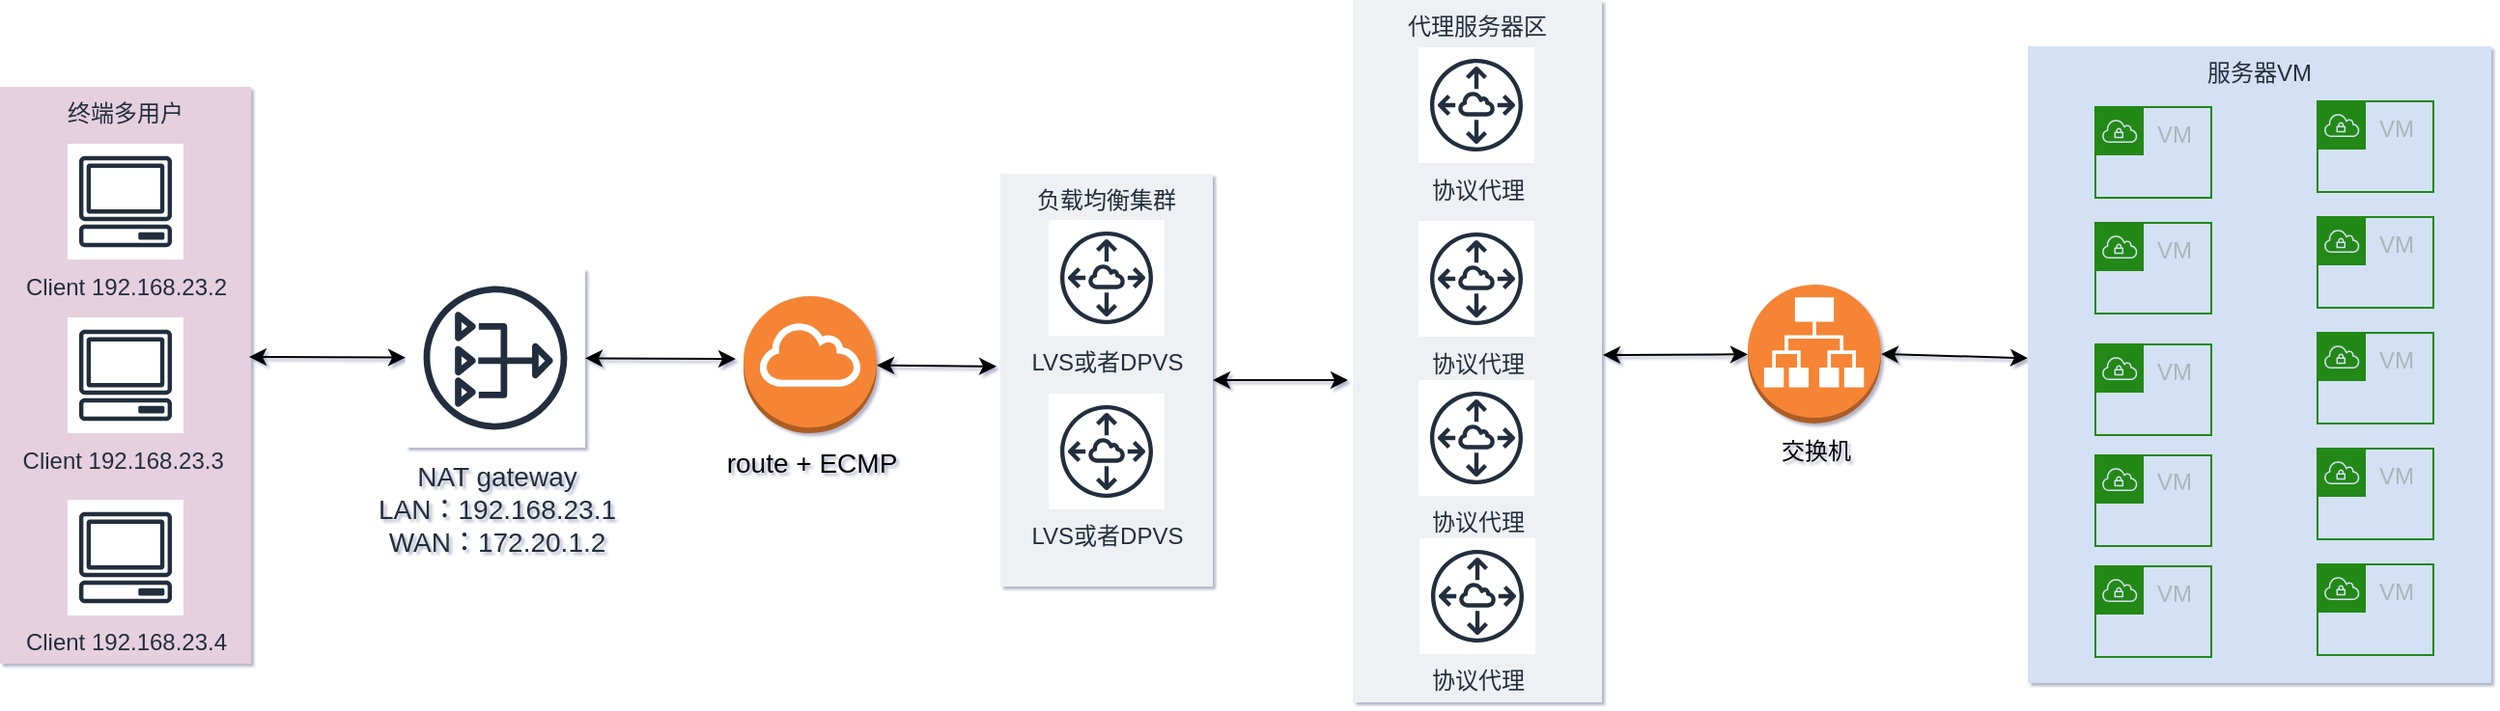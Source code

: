 <mxfile pages="1" version="11.2.1" type="github"><diagram id="MRrd1esmHLWBWTzO2pm3" name="Page-1"><mxGraphModel dx="1502" dy="585" grid="0" gridSize="10" guides="1" tooltips="1" connect="1" arrows="1" fold="1" page="0" pageScale="1" pageWidth="827" pageHeight="1169" math="0" shadow="1"><root><mxCell id="0"/><mxCell id="1" parent="0"/><mxCell id="CvY1Bjb4UncmeF6yXXBx-1" value="服务器VM" style="fillColor=#D4E1F5;strokeColor=none;dashed=0;verticalAlign=top;fontStyle=0;fontColor=#232F3D;" vertex="1" parent="1"><mxGeometry x="1030" y="399" width="240" height="330" as="geometry"/></mxCell><mxCell id="CvY1Bjb4UncmeF6yXXBx-2" value="终端多用户" style="fillColor=#E6D0DE;strokeColor=none;dashed=0;verticalAlign=top;fontStyle=0;fontColor=#232F3D;" vertex="1" parent="1"><mxGeometry x="-20" y="420" width="130" height="299" as="geometry"/></mxCell><mxCell id="CvY1Bjb4UncmeF6yXXBx-7" value="&lt;span style=&quot;font-size: 14px&quot;&gt;route + ECMP&lt;/span&gt;" style="outlineConnect=0;dashed=0;verticalLabelPosition=bottom;verticalAlign=top;align=center;html=1;shape=mxgraph.aws3.internet_gateway;fillColor=#F58534;gradientColor=none;" vertex="1" parent="1"><mxGeometry x="365" y="528.5" width="69" height="71" as="geometry"/></mxCell><mxCell id="CvY1Bjb4UncmeF6yXXBx-8" value="Client 192.168.23.2" style="outlineConnect=0;fontColor=#232F3E;gradientColor=none;strokeColor=#232F3E;fillColor=#ffffff;dashed=0;verticalLabelPosition=bottom;verticalAlign=top;align=center;html=1;fontSize=12;fontStyle=0;aspect=fixed;shape=mxgraph.aws4.resourceIcon;resIcon=mxgraph.aws4.client;" vertex="1" parent="1"><mxGeometry x="15" y="449.5" width="60" height="60" as="geometry"/></mxCell><mxCell id="CvY1Bjb4UncmeF6yXXBx-10" value="&lt;font style=&quot;font-size: 14px&quot;&gt;NAT gateway&lt;br&gt;LAN：192.168.23.1&lt;br&gt;WAN：172.20.1.2&lt;br&gt;&lt;/font&gt;" style="outlineConnect=0;fontColor=#232F3E;gradientColor=none;strokeColor=#232F3E;fillColor=#ffffff;dashed=0;verticalLabelPosition=bottom;verticalAlign=top;align=center;html=1;fontSize=12;fontStyle=0;aspect=fixed;shape=mxgraph.aws4.resourceIcon;resIcon=mxgraph.aws4.nat_gateway;" vertex="1" parent="1"><mxGeometry x="190" y="514" width="93" height="93" as="geometry"/></mxCell><mxCell id="CvY1Bjb4UncmeF6yXXBx-11" value="Client 192.168.23.3&amp;nbsp;&lt;br&gt;" style="outlineConnect=0;fontColor=#232F3E;gradientColor=none;strokeColor=#232F3E;fillColor=#ffffff;dashed=0;verticalLabelPosition=bottom;verticalAlign=top;align=center;html=1;fontSize=12;fontStyle=0;aspect=fixed;shape=mxgraph.aws4.resourceIcon;resIcon=mxgraph.aws4.client;" vertex="1" parent="1"><mxGeometry x="15" y="539.5" width="60" height="60" as="geometry"/></mxCell><mxCell id="CvY1Bjb4UncmeF6yXXBx-12" value="Client 192.168.23.4" style="outlineConnect=0;fontColor=#232F3E;gradientColor=none;strokeColor=#232F3E;fillColor=#ffffff;dashed=0;verticalLabelPosition=bottom;verticalAlign=top;align=center;html=1;fontSize=12;fontStyle=0;aspect=fixed;shape=mxgraph.aws4.resourceIcon;resIcon=mxgraph.aws4.client;" vertex="1" parent="1"><mxGeometry x="15" y="634" width="60" height="60" as="geometry"/></mxCell><mxCell id="CvY1Bjb4UncmeF6yXXBx-13" value="代理服务器区" style="fillColor=#EFF0F3;strokeColor=none;dashed=0;verticalAlign=top;fontStyle=0;fontColor=#232F3D;" vertex="1" parent="1"><mxGeometry x="680.5" y="375" width="129" height="364" as="geometry"/></mxCell><mxCell id="CvY1Bjb4UncmeF6yXXBx-14" value="协议代理&lt;br&gt;" style="outlineConnect=0;fontColor=#232F3E;gradientColor=none;strokeColor=#232F3E;fillColor=#ffffff;dashed=0;verticalLabelPosition=bottom;verticalAlign=top;align=center;html=1;fontSize=12;fontStyle=0;aspect=fixed;shape=mxgraph.aws4.resourceIcon;resIcon=mxgraph.aws4.peering;" vertex="1" parent="1"><mxGeometry x="714.5" y="489.5" width="60" height="60" as="geometry"/></mxCell><mxCell id="CvY1Bjb4UncmeF6yXXBx-16" value="协议代理&lt;br&gt;" style="outlineConnect=0;fontColor=#232F3E;gradientColor=none;strokeColor=#232F3E;fillColor=#ffffff;dashed=0;verticalLabelPosition=bottom;verticalAlign=top;align=center;html=1;fontSize=12;fontStyle=0;aspect=fixed;shape=mxgraph.aws4.resourceIcon;resIcon=mxgraph.aws4.peering;" vertex="1" parent="1"><mxGeometry x="714.5" y="572" width="60" height="60" as="geometry"/></mxCell><mxCell id="CvY1Bjb4UncmeF6yXXBx-20" value="VM" style="points=[[0,0],[0.25,0],[0.5,0],[0.75,0],[1,0],[1,0.25],[1,0.5],[1,0.75],[1,1],[0.75,1],[0.5,1],[0.25,1],[0,1],[0,0.75],[0,0.5],[0,0.25]];outlineConnect=0;gradientColor=none;html=1;whiteSpace=wrap;fontSize=12;fontStyle=0;shape=mxgraph.aws4.group;grIcon=mxgraph.aws4.group_vpc;strokeColor=#248814;fillColor=none;verticalAlign=top;align=left;spacingLeft=30;fontColor=#AAB7B8;dashed=0;" vertex="1" parent="1"><mxGeometry x="1065" y="430.5" width="60" height="47" as="geometry"/></mxCell><mxCell id="CvY1Bjb4UncmeF6yXXBx-21" value="VM" style="points=[[0,0],[0.25,0],[0.5,0],[0.75,0],[1,0],[1,0.25],[1,0.5],[1,0.75],[1,1],[0.75,1],[0.5,1],[0.25,1],[0,1],[0,0.75],[0,0.5],[0,0.25]];outlineConnect=0;gradientColor=none;html=1;whiteSpace=wrap;fontSize=12;fontStyle=0;shape=mxgraph.aws4.group;grIcon=mxgraph.aws4.group_vpc;strokeColor=#248814;fillColor=none;verticalAlign=top;align=left;spacingLeft=30;fontColor=#AAB7B8;dashed=0;" vertex="1" parent="1"><mxGeometry x="1065" y="490.5" width="60" height="47" as="geometry"/></mxCell><mxCell id="CvY1Bjb4UncmeF6yXXBx-22" value="VM" style="points=[[0,0],[0.25,0],[0.5,0],[0.75,0],[1,0],[1,0.25],[1,0.5],[1,0.75],[1,1],[0.75,1],[0.5,1],[0.25,1],[0,1],[0,0.75],[0,0.5],[0,0.25]];outlineConnect=0;gradientColor=none;html=1;whiteSpace=wrap;fontSize=12;fontStyle=0;shape=mxgraph.aws4.group;grIcon=mxgraph.aws4.group_vpc;strokeColor=#248814;fillColor=none;verticalAlign=top;align=left;spacingLeft=30;fontColor=#AAB7B8;dashed=0;" vertex="1" parent="1"><mxGeometry x="1065" y="553.5" width="60" height="47" as="geometry"/></mxCell><mxCell id="CvY1Bjb4UncmeF6yXXBx-23" value="VM" style="points=[[0,0],[0.25,0],[0.5,0],[0.75,0],[1,0],[1,0.25],[1,0.5],[1,0.75],[1,1],[0.75,1],[0.5,1],[0.25,1],[0,1],[0,0.75],[0,0.5],[0,0.25]];outlineConnect=0;gradientColor=none;html=1;whiteSpace=wrap;fontSize=12;fontStyle=0;shape=mxgraph.aws4.group;grIcon=mxgraph.aws4.group_vpc;strokeColor=#248814;fillColor=none;verticalAlign=top;align=left;spacingLeft=30;fontColor=#AAB7B8;dashed=0;" vertex="1" parent="1"><mxGeometry x="1065" y="611" width="60" height="47" as="geometry"/></mxCell><mxCell id="CvY1Bjb4UncmeF6yXXBx-24" value="VM" style="points=[[0,0],[0.25,0],[0.5,0],[0.75,0],[1,0],[1,0.25],[1,0.5],[1,0.75],[1,1],[0.75,1],[0.5,1],[0.25,1],[0,1],[0,0.75],[0,0.5],[0,0.25]];outlineConnect=0;gradientColor=none;html=1;whiteSpace=wrap;fontSize=12;fontStyle=0;shape=mxgraph.aws4.group;grIcon=mxgraph.aws4.group_vpc;strokeColor=#248814;fillColor=none;verticalAlign=top;align=left;spacingLeft=30;fontColor=#AAB7B8;dashed=0;" vertex="1" parent="1"><mxGeometry x="1065" y="668.5" width="60" height="47" as="geometry"/></mxCell><mxCell id="CvY1Bjb4UncmeF6yXXBx-27" value="交换机" style="outlineConnect=0;dashed=0;verticalLabelPosition=bottom;verticalAlign=top;align=center;html=1;shape=mxgraph.aws3.application_load_balancer;fillColor=#F58536;gradientColor=none;" vertex="1" parent="1"><mxGeometry x="885" y="522.5" width="69" height="72" as="geometry"/></mxCell><mxCell id="CvY1Bjb4UncmeF6yXXBx-28" value="VM" style="points=[[0,0],[0.25,0],[0.5,0],[0.75,0],[1,0],[1,0.25],[1,0.5],[1,0.75],[1,1],[0.75,1],[0.5,1],[0.25,1],[0,1],[0,0.75],[0,0.5],[0,0.25]];outlineConnect=0;gradientColor=none;html=1;whiteSpace=wrap;fontSize=12;fontStyle=0;shape=mxgraph.aws4.group;grIcon=mxgraph.aws4.group_vpc;strokeColor=#248814;fillColor=none;verticalAlign=top;align=left;spacingLeft=30;fontColor=#AAB7B8;dashed=0;" vertex="1" parent="1"><mxGeometry x="1180" y="427.5" width="60" height="47" as="geometry"/></mxCell><mxCell id="CvY1Bjb4UncmeF6yXXBx-29" value="VM" style="points=[[0,0],[0.25,0],[0.5,0],[0.75,0],[1,0],[1,0.25],[1,0.5],[1,0.75],[1,1],[0.75,1],[0.5,1],[0.25,1],[0,1],[0,0.75],[0,0.5],[0,0.25]];outlineConnect=0;gradientColor=none;html=1;whiteSpace=wrap;fontSize=12;fontStyle=0;shape=mxgraph.aws4.group;grIcon=mxgraph.aws4.group_vpc;strokeColor=#248814;fillColor=none;verticalAlign=top;align=left;spacingLeft=30;fontColor=#AAB7B8;dashed=0;" vertex="1" parent="1"><mxGeometry x="1180" y="487.5" width="60" height="47" as="geometry"/></mxCell><mxCell id="CvY1Bjb4UncmeF6yXXBx-30" value="VM" style="points=[[0,0],[0.25,0],[0.5,0],[0.75,0],[1,0],[1,0.25],[1,0.5],[1,0.75],[1,1],[0.75,1],[0.5,1],[0.25,1],[0,1],[0,0.75],[0,0.5],[0,0.25]];outlineConnect=0;gradientColor=none;html=1;whiteSpace=wrap;fontSize=12;fontStyle=0;shape=mxgraph.aws4.group;grIcon=mxgraph.aws4.group_vpc;strokeColor=#248814;fillColor=none;verticalAlign=top;align=left;spacingLeft=30;fontColor=#AAB7B8;dashed=0;" vertex="1" parent="1"><mxGeometry x="1180" y="547.5" width="60" height="47" as="geometry"/></mxCell><mxCell id="CvY1Bjb4UncmeF6yXXBx-31" value="VM" style="points=[[0,0],[0.25,0],[0.5,0],[0.75,0],[1,0],[1,0.25],[1,0.5],[1,0.75],[1,1],[0.75,1],[0.5,1],[0.25,1],[0,1],[0,0.75],[0,0.5],[0,0.25]];outlineConnect=0;gradientColor=none;html=1;whiteSpace=wrap;fontSize=12;fontStyle=0;shape=mxgraph.aws4.group;grIcon=mxgraph.aws4.group_vpc;strokeColor=#248814;fillColor=none;verticalAlign=top;align=left;spacingLeft=30;fontColor=#AAB7B8;dashed=0;" vertex="1" parent="1"><mxGeometry x="1180" y="607.5" width="60" height="47" as="geometry"/></mxCell><mxCell id="CvY1Bjb4UncmeF6yXXBx-32" value="VM" style="points=[[0,0],[0.25,0],[0.5,0],[0.75,0],[1,0],[1,0.25],[1,0.5],[1,0.75],[1,1],[0.75,1],[0.5,1],[0.25,1],[0,1],[0,0.75],[0,0.5],[0,0.25]];outlineConnect=0;gradientColor=none;html=1;whiteSpace=wrap;fontSize=12;fontStyle=0;shape=mxgraph.aws4.group;grIcon=mxgraph.aws4.group_vpc;strokeColor=#248814;fillColor=none;verticalAlign=top;align=left;spacingLeft=30;fontColor=#AAB7B8;dashed=0;" vertex="1" parent="1"><mxGeometry x="1180" y="667.5" width="60" height="47" as="geometry"/></mxCell><mxCell id="CvY1Bjb4UncmeF6yXXBx-148" value="" style="endArrow=classic;startArrow=classic;html=1;" edge="1" parent="1" target="CvY1Bjb4UncmeF6yXXBx-10"><mxGeometry width="50" height="50" relative="1" as="geometry"><mxPoint x="109" y="560" as="sourcePoint"/><mxPoint x="30" y="860" as="targetPoint"/></mxGeometry></mxCell><mxCell id="CvY1Bjb4UncmeF6yXXBx-157" value="" style="endArrow=classic;startArrow=classic;html=1;" edge="1" parent="1" target="CvY1Bjb4UncmeF6yXXBx-27"><mxGeometry width="50" height="50" relative="1" as="geometry"><mxPoint x="810" y="559" as="sourcePoint"/><mxPoint x="30" y="750" as="targetPoint"/></mxGeometry></mxCell><mxCell id="CvY1Bjb4UncmeF6yXXBx-159" value="" style="endArrow=classic;startArrow=classic;html=1;exitX=1;exitY=0.5;exitDx=0;exitDy=0;exitPerimeter=0;" edge="1" parent="1" source="CvY1Bjb4UncmeF6yXXBx-27" target="CvY1Bjb4UncmeF6yXXBx-1"><mxGeometry width="50" height="50" relative="1" as="geometry"><mxPoint x="-20" y="800" as="sourcePoint"/><mxPoint x="30" y="750" as="targetPoint"/></mxGeometry></mxCell><mxCell id="CvY1Bjb4UncmeF6yXXBx-173" value="协议代理&lt;br&gt;" style="outlineConnect=0;fontColor=#232F3E;gradientColor=none;strokeColor=#232F3E;fillColor=#ffffff;dashed=0;verticalLabelPosition=bottom;verticalAlign=top;align=center;html=1;fontSize=12;fontStyle=0;aspect=fixed;shape=mxgraph.aws4.resourceIcon;resIcon=mxgraph.aws4.peering;" vertex="1" parent="1"><mxGeometry x="715" y="654" width="60" height="60" as="geometry"/></mxCell><mxCell id="CvY1Bjb4UncmeF6yXXBx-174" value="协议代理&lt;br&gt;" style="outlineConnect=0;fontColor=#232F3E;gradientColor=none;strokeColor=#232F3E;fillColor=#ffffff;dashed=0;verticalLabelPosition=bottom;verticalAlign=top;align=center;html=1;fontSize=12;fontStyle=0;aspect=fixed;shape=mxgraph.aws4.resourceIcon;resIcon=mxgraph.aws4.peering;" vertex="1" parent="1"><mxGeometry x="714.5" y="399.5" width="60" height="60" as="geometry"/></mxCell><mxCell id="CvY1Bjb4UncmeF6yXXBx-175" value="负载均衡集群" style="fillColor=#EFF0F3;strokeColor=none;dashed=0;verticalAlign=top;fontStyle=0;fontColor=#232F3D;" vertex="1" parent="1"><mxGeometry x="498" y="465" width="110" height="214" as="geometry"/></mxCell><mxCell id="CvY1Bjb4UncmeF6yXXBx-176" value="LVS或者DPVS" style="outlineConnect=0;fontColor=#232F3E;gradientColor=none;strokeColor=#232F3E;fillColor=#ffffff;dashed=0;verticalLabelPosition=bottom;verticalAlign=top;align=center;html=1;fontSize=12;fontStyle=0;aspect=fixed;shape=mxgraph.aws4.resourceIcon;resIcon=mxgraph.aws4.peering;" vertex="1" parent="1"><mxGeometry x="523" y="579" width="60" height="60" as="geometry"/></mxCell><mxCell id="CvY1Bjb4UncmeF6yXXBx-179" value="LVS或者DPVS" style="outlineConnect=0;fontColor=#232F3E;gradientColor=none;strokeColor=#232F3E;fillColor=#ffffff;dashed=0;verticalLabelPosition=bottom;verticalAlign=top;align=center;html=1;fontSize=12;fontStyle=0;aspect=fixed;shape=mxgraph.aws4.resourceIcon;resIcon=mxgraph.aws4.peering;" vertex="1" parent="1"><mxGeometry x="523" y="489" width="60" height="60" as="geometry"/></mxCell><mxCell id="CvY1Bjb4UncmeF6yXXBx-185" value="" style="endArrow=classic;startArrow=classic;html=1;" edge="1" parent="1" source="CvY1Bjb4UncmeF6yXXBx-10"><mxGeometry width="50" height="50" relative="1" as="geometry"><mxPoint x="283" y="610.5" as="sourcePoint"/><mxPoint x="361" y="561" as="targetPoint"/></mxGeometry></mxCell><mxCell id="CvY1Bjb4UncmeF6yXXBx-187" value="" style="endArrow=classic;startArrow=classic;html=1;entryX=-0.018;entryY=0.467;entryDx=0;entryDy=0;entryPerimeter=0;" edge="1" parent="1" source="CvY1Bjb4UncmeF6yXXBx-7" target="CvY1Bjb4UncmeF6yXXBx-175"><mxGeometry width="50" height="50" relative="1" as="geometry"><mxPoint x="430" y="589" as="sourcePoint"/><mxPoint x="480" y="539" as="targetPoint"/></mxGeometry></mxCell><mxCell id="CvY1Bjb4UncmeF6yXXBx-188" value="" style="endArrow=classic;startArrow=classic;html=1;exitX=1;exitY=0.5;exitDx=0;exitDy=0;" edge="1" parent="1" source="CvY1Bjb4UncmeF6yXXBx-175"><mxGeometry width="50" height="50" relative="1" as="geometry"><mxPoint x="609" y="610" as="sourcePoint"/><mxPoint x="678" y="572" as="targetPoint"/><Array as="points"><mxPoint x="639" y="572"/></Array></mxGeometry></mxCell></root></mxGraphModel></diagram></mxfile>